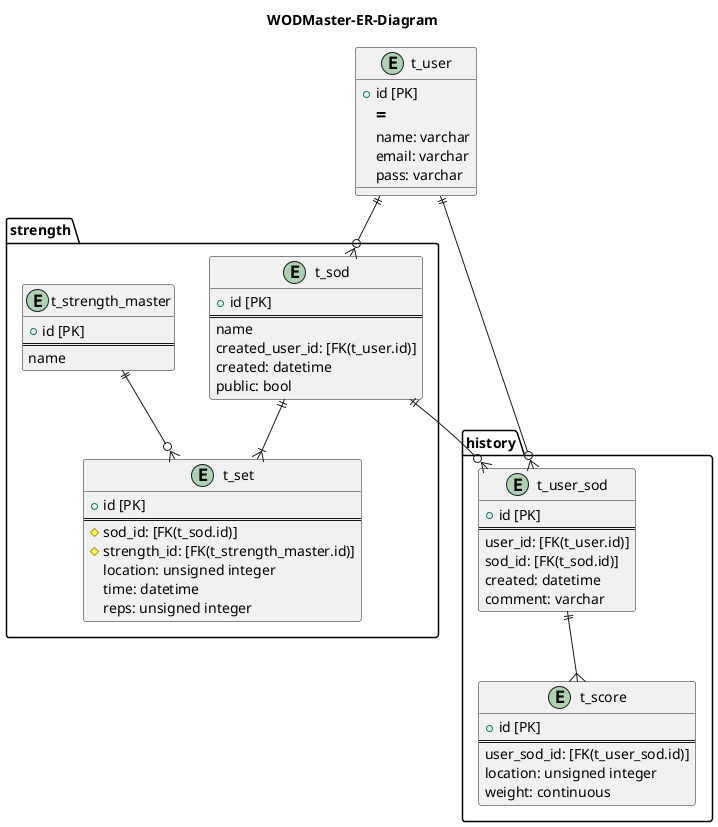 @startuml

title WODMaster-ER-Diagram

entity "t_user" {
    + id [PK]
    == 
    name: varchar
    email: varchar
    pass: varchar
}

package strength {
    entity "t_sod" {
        + id [PK]
        ==
        name
        created_user_id: [FK(t_user.id)]
        created: datetime
        public: bool
    }

    entity "t_set" {
        + id [PK]
        ==
        # sod_id: [FK(t_sod.id)]
        # strength_id: [FK(t_strength_master.id)]
        location: unsigned integer
        time: datetime
        reps: unsigned integer
    }

    entity "t_strength_master" {
        + id [PK]
        ==
        name
    }
}

package history {
    entity "t_user_sod" {
        + id [PK]
        ==
        user_id: [FK(t_user.id)]
        sod_id: [FK(t_sod.id)]
        created: datetime
        comment: varchar
    }

    entity "t_score" {
        + id [PK]
        ==
        user_sod_id: [FK(t_user_sod.id)]
        location: unsigned integer
        weight: continuous
    }
}


t_user ||--o{ t_user_sod
t_user ||--o{ t_sod

t_sod ||--o{ t_user_sod
t_sod ||--|{ t_set

t_strength_master ||--o{ t_set

t_user_sod ||--{ t_score

@enduml